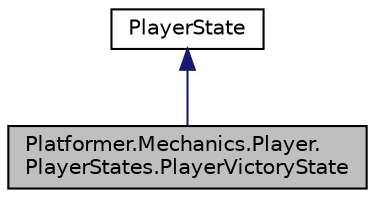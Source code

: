 digraph "Platformer.Mechanics.Player.PlayerStates.PlayerVictoryState"
{
 // LATEX_PDF_SIZE
  edge [fontname="Helvetica",fontsize="10",labelfontname="Helvetica",labelfontsize="10"];
  node [fontname="Helvetica",fontsize="10",shape=record];
  Node1 [label="Platformer.Mechanics.Player.\lPlayerStates.PlayerVictoryState",height=0.2,width=0.4,color="black", fillcolor="grey75", style="filled", fontcolor="black",tooltip="State the player is in when PlayerController enter a VictoryZone"];
  Node2 -> Node1 [dir="back",color="midnightblue",fontsize="10",style="solid",fontname="Helvetica"];
  Node2 [label="PlayerState",height=0.2,width=0.4,color="black", fillcolor="white", style="filled",URL="$interface_platformer_1_1_mechanics_1_1_player_1_1_player_states_1_1_player_state.html",tooltip="interface from which states that the Player can be will inherit"];
}
